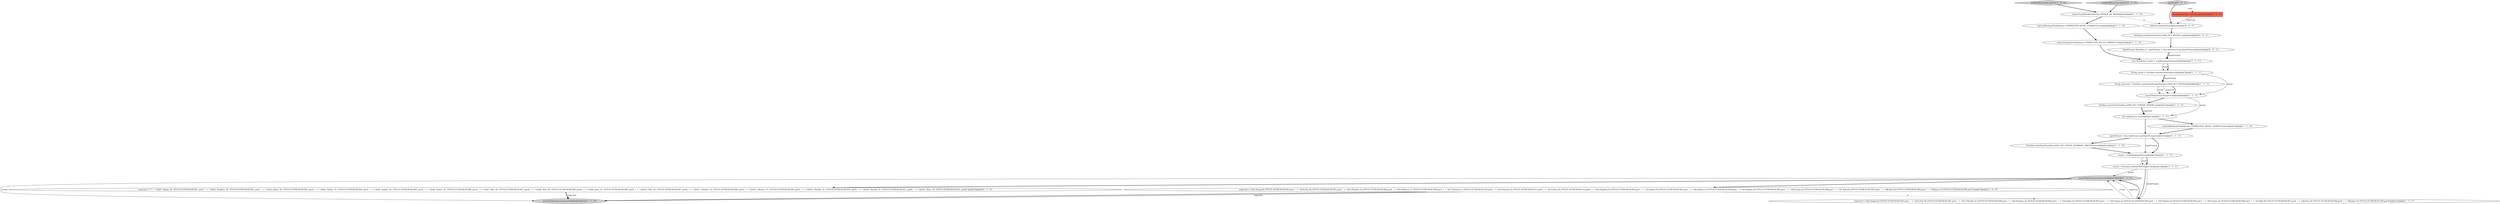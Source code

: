 digraph {
2 [style = filled, label = "TestData.writeData(TestData.DATA_SET_UPDATE_INSERT,conf)@@@10@@@['1', '1', '1']", fillcolor = white, shape = ellipse image = "AAA0AAABBB1BBB"];
15 [style = filled, label = "actual = TestData.rowDataToString(result)@@@14@@@['1', '1', '1']", fillcolor = white, shape = ellipse image = "AAA0AAABBB1BBB"];
22 [style = filled, label = "beforeEach(tableType)@@@3@@@['0', '0', '1']", fillcolor = white, shape = ellipse image = "AAA0AAABBB3BBB"];
16 [style = filled, label = "assertThat(actual,is(expected))@@@9@@@['1', '1', '1']", fillcolor = white, shape = ellipse image = "AAA0AAABBB1BBB"];
4 [style = filled, label = "conf.setInteger(FlinkOptions.COMPACTION_DELTA_COMMITS,1)@@@5@@@['1', '1', '0']", fillcolor = white, shape = ellipse image = "AAA0AAABBB1BBB"];
23 [style = filled, label = "TestData.writeData(TestData.DATA_SET_INSERT,conf)@@@4@@@['0', '0', '1']", fillcolor = white, shape = ellipse image = "AAA0AAABBB3BBB"];
3 [style = filled, label = "TestData.writeData(TestData.DATA_SET_INSERT_SEPARATE_PARTITION,conf)@@@14@@@['1', '1', '0']", fillcolor = white, shape = ellipse image = "AAA0AAABBB1BBB"];
20 [style = filled, label = "expected = \"(\" + \"+I(id1, Danny, 24, 1970-01-01T00:00:00.001, par1(, \" + \"+I(id2, Stephen, 34, 1970-01-01T00:00:00.002, par1(, \" + \"+I(id3, Julian, 54, 1970-01-01T00:00:00.003, par2(, \" + \"+I(id4, Fabian, 32, 1970-01-01T00:00:00.004, par2(, \" + \"+I(id5, Sophia, 18, 1970-01-01T00:00:00.005, par3(, \" + \"+I(id6, Emma, 20, 1970-01-01T00:00:00.006, par3(, \" + \"+I(id7, Bob, 44, 1970-01-01T00:00:00.007, par4(, \" + \"+I(id8, Han, 56, 1970-01-01T00:00:00.008, par4(, \" + \"+I(id9, Jane, 19, 1970-01-01T00:00:00.006, par3(, \" + \"+I(id10, Ella, 38, 1970-01-01T00:00:00.007, par4(, \" + \"+I(id11, Phoebe, 52, 1970-01-01T00:00:00.008, par4(, \" + \"+I(id12, Monica, 27, 1970-01-01T00:00:00.009, par5(, \" + \"+I(id13, Phoebe, 31, 1970-01-01T00:00:00.010, par5(, \" + \"+I(id14, Rachel, 52, 1970-01-01T00:00:00.011, par6(, \" + \"+I(id15, Ross, 29, 1970-01-01T00:00:00.012, par6((\"@@@19@@@['0', '1', '0']", fillcolor = white, shape = ellipse image = "AAA0AAABBB2BBB"];
5 [style = filled, label = "expected = \"(id1,Danny,24,1970-01-01T00:00:00.001,par1, \" + \"id10,Ella,38,1970-01-01T00:00:00.007,par4, \" + \"id11,Phoebe,52,1970-01-01T00:00:00.008,par4, \" + \"id12,Monica,27,1970-01-01T00:00:00.009,par5, \" + \"id13,Phoebe,31,1970-01-01T00:00:00.010,par5, \" + \"id14,Rachel,52,1970-01-01T00:00:00.011,par6, \" + \"id15,Ross,29,1970-01-01T00:00:00.012,par6, \" + \"id2,Stephen,34,1970-01-01T00:00:00.002,par1, \" + \"id3,Julian,54,1970-01-01T00:00:00.003,par2, \" + \"id4,Fabian,32,1970-01-01T00:00:00.004,par2, \" + \"id5,Sophia,18,1970-01-01T00:00:00.005,par3, \" + \"id6,Emma,20,1970-01-01T00:00:00.006,par3, \" + \"id7,Bob,44,1970-01-01T00:00:00.007,par4, \" + \"id8,Han,56,1970-01-01T00:00:00.008,par4, \" + \"id9,Jane,19,1970-01-01T00:00:00.006,par3(\"@@@19@@@['1', '0', '0']", fillcolor = white, shape = ellipse image = "AAA0AAABBB1BBB"];
12 [style = filled, label = "String expected = TestData.rowDataToString(TestData.DATA_SET_INSERT)@@@8@@@['1', '1', '1']", fillcolor = white, shape = ellipse image = "AAA0AAABBB1BBB"];
25 [style = filled, label = "testRead['0', '0', '1']", fillcolor = lightgray, shape = diamond image = "AAA0AAABBB3BBB"];
0 [style = filled, label = "assertThat(actual,is(expected))@@@16@@@['1', '1', '1']", fillcolor = lightgray, shape = ellipse image = "AAA0AAABBB1BBB"];
21 [style = filled, label = "InputFormat<RowData,?> inputFormat = this.tableSource.getInputFormat()@@@5@@@['0', '0', '1']", fillcolor = white, shape = ellipse image = "AAA0AAABBB3BBB"];
9 [style = filled, label = "this.tableSource.reset()@@@11@@@['1', '1', '1']", fillcolor = white, shape = ellipse image = "AAA0AAABBB1BBB"];
6 [style = filled, label = "conf.setBoolean(FlinkOptions.COMPACTION_ASYNC_ENABLED,true)@@@4@@@['1', '1', '0']", fillcolor = white, shape = ellipse image = "AAA0AAABBB1BBB"];
8 [style = filled, label = "testReadBaseAndLogFiles['1', '0', '0']", fillcolor = lightgray, shape = diamond image = "AAA0AAABBB1BBB"];
17 [style = filled, label = "result = readData(inputFormat)@@@13@@@['1', '1', '1']", fillcolor = white, shape = ellipse image = "AAA0AAABBB1BBB"];
13 [style = filled, label = "conf.setBoolean(FlinkOptions.COMPACTION_ASYNC_ENABLED,false)@@@12@@@['1', '1', '0']", fillcolor = white, shape = ellipse image = "AAA0AAABBB1BBB"];
1 [style = filled, label = "String actual = TestData.rowDataToString(result)@@@7@@@['1', '1', '1']", fillcolor = white, shape = ellipse image = "AAA0AAABBB1BBB"];
18 [style = filled, label = "expected = \"(id1,Danny,24,1970-01-01T00:00:00.001,par1, \" + \"id10,Ella,38,1970-01-01T00:00:00.007,par4, \" + \"id11,Phoebe,52,1970-01-01T00:00:00.008,par4, \" + \"id2,Stephen,34,1970-01-01T00:00:00.002,par1, \" + \"id3,Julian,54,1970-01-01T00:00:00.003,par2, \" + \"id4,Fabian,32,1970-01-01T00:00:00.004,par2, \" + \"id5,Sophia,18,1970-01-01T00:00:00.005,par3, \" + \"id6,Emma,20,1970-01-01T00:00:00.006,par3, \" + \"id7,Bob,44,1970-01-01T00:00:00.007,par4, \" + \"id8,Han,56,1970-01-01T00:00:00.008,par4, \" + \"id9,Jane,19,1970-01-01T00:00:00.006,par3(\"@@@15@@@['1', '1', '1']", fillcolor = white, shape = ellipse image = "AAA0AAABBB1BBB"];
19 [style = filled, label = "testReadBaseAndLogFiles['0', '1', '0']", fillcolor = lightgray, shape = diamond image = "AAA0AAABBB2BBB"];
11 [style = filled, label = "beforeEach(HoodieTableType.MERGE_ON_READ)@@@3@@@['1', '1', '0']", fillcolor = white, shape = ellipse image = "AAA0AAABBB1BBB"];
24 [style = filled, label = "HoodieTableType tableType@@@2@@@['0', '0', '1']", fillcolor = tomato, shape = box image = "AAA0AAABBB3BBB"];
7 [style = filled, label = "inputFormat = this.tableSource.getInputFormat()@@@12@@@['1', '1', '1']", fillcolor = white, shape = ellipse image = "AAA0AAABBB1BBB"];
10 [style = filled, label = "assertThat(actual,is(expected))@@@20@@@['1', '1', '0']", fillcolor = lightgray, shape = ellipse image = "AAA0AAABBB1BBB"];
14 [style = filled, label = "List<RowData> result = readData(inputFormat)@@@6@@@['1', '1', '1']", fillcolor = white, shape = ellipse image = "AAA0AAABBB1BBB"];
20->10 [style = solid, label="expected"];
21->14 [style = solid, label="inputFormat"];
7->17 [style = solid, label="inputFormat"];
21->14 [style = bold, label=""];
13->7 [style = bold, label=""];
6->4 [style = bold, label=""];
20->10 [style = bold, label=""];
15->18 [style = bold, label=""];
1->12 [style = bold, label=""];
18->0 [style = solid, label="result"];
15->18 [style = solid, label="inputFormat"];
9->13 [style = bold, label=""];
17->15 [style = solid, label="result"];
2->9 [style = solid, label="expected"];
11->6 [style = bold, label=""];
15->0 [style = solid, label="actual"];
5->18 [style = dashed, label="0"];
5->10 [style = bold, label=""];
1->16 [style = solid, label="actual"];
11->22 [style = dashed, label="0"];
14->1 [style = solid, label="result"];
12->16 [style = bold, label=""];
14->1 [style = bold, label=""];
7->3 [style = bold, label=""];
16->2 [style = bold, label=""];
23->21 [style = bold, label=""];
8->11 [style = bold, label=""];
2->9 [style = bold, label=""];
3->17 [style = bold, label=""];
0->20 [style = bold, label=""];
16->9 [style = solid, label="actual"];
24->22 [style = solid, label="tableType"];
18->0 [style = solid, label="expected"];
19->11 [style = bold, label=""];
1->12 [style = solid, label="inputFormat"];
17->15 [style = bold, label=""];
5->10 [style = solid, label="expected"];
25->24 [style = dotted, label="true"];
0->10 [style = solid, label="actual"];
12->16 [style = solid, label="result"];
4->14 [style = bold, label=""];
7->17 [style = bold, label=""];
22->23 [style = bold, label=""];
0->5 [style = bold, label=""];
12->16 [style = solid, label="expected"];
25->22 [style = bold, label=""];
18->0 [style = bold, label=""];
9->7 [style = bold, label=""];
}
